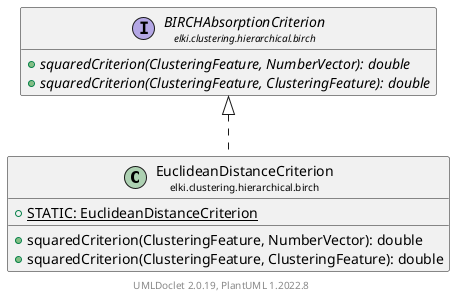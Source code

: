 @startuml
    remove .*\.(Instance|Par|Parameterizer|Factory)$
    set namespaceSeparator none
    hide empty fields
    hide empty methods

    class "<size:14>EuclideanDistanceCriterion\n<size:10>elki.clustering.hierarchical.birch" as elki.clustering.hierarchical.birch.EuclideanDistanceCriterion [[EuclideanDistanceCriterion.html]] {
        {static} +STATIC: EuclideanDistanceCriterion
        +squaredCriterion(ClusteringFeature, NumberVector): double
        +squaredCriterion(ClusteringFeature, ClusteringFeature): double
    }

    interface "<size:14>BIRCHAbsorptionCriterion\n<size:10>elki.clustering.hierarchical.birch" as elki.clustering.hierarchical.birch.BIRCHAbsorptionCriterion [[BIRCHAbsorptionCriterion.html]] {
        {abstract} +squaredCriterion(ClusteringFeature, NumberVector): double
        {abstract} +squaredCriterion(ClusteringFeature, ClusteringFeature): double
    }
    class "<size:14>EuclideanDistanceCriterion.Par\n<size:10>elki.clustering.hierarchical.birch" as elki.clustering.hierarchical.birch.EuclideanDistanceCriterion.Par

    elki.clustering.hierarchical.birch.BIRCHAbsorptionCriterion <|.. elki.clustering.hierarchical.birch.EuclideanDistanceCriterion
    elki.clustering.hierarchical.birch.EuclideanDistanceCriterion +-- elki.clustering.hierarchical.birch.EuclideanDistanceCriterion.Par

    center footer UMLDoclet 2.0.19, PlantUML 1.2022.8
@enduml
